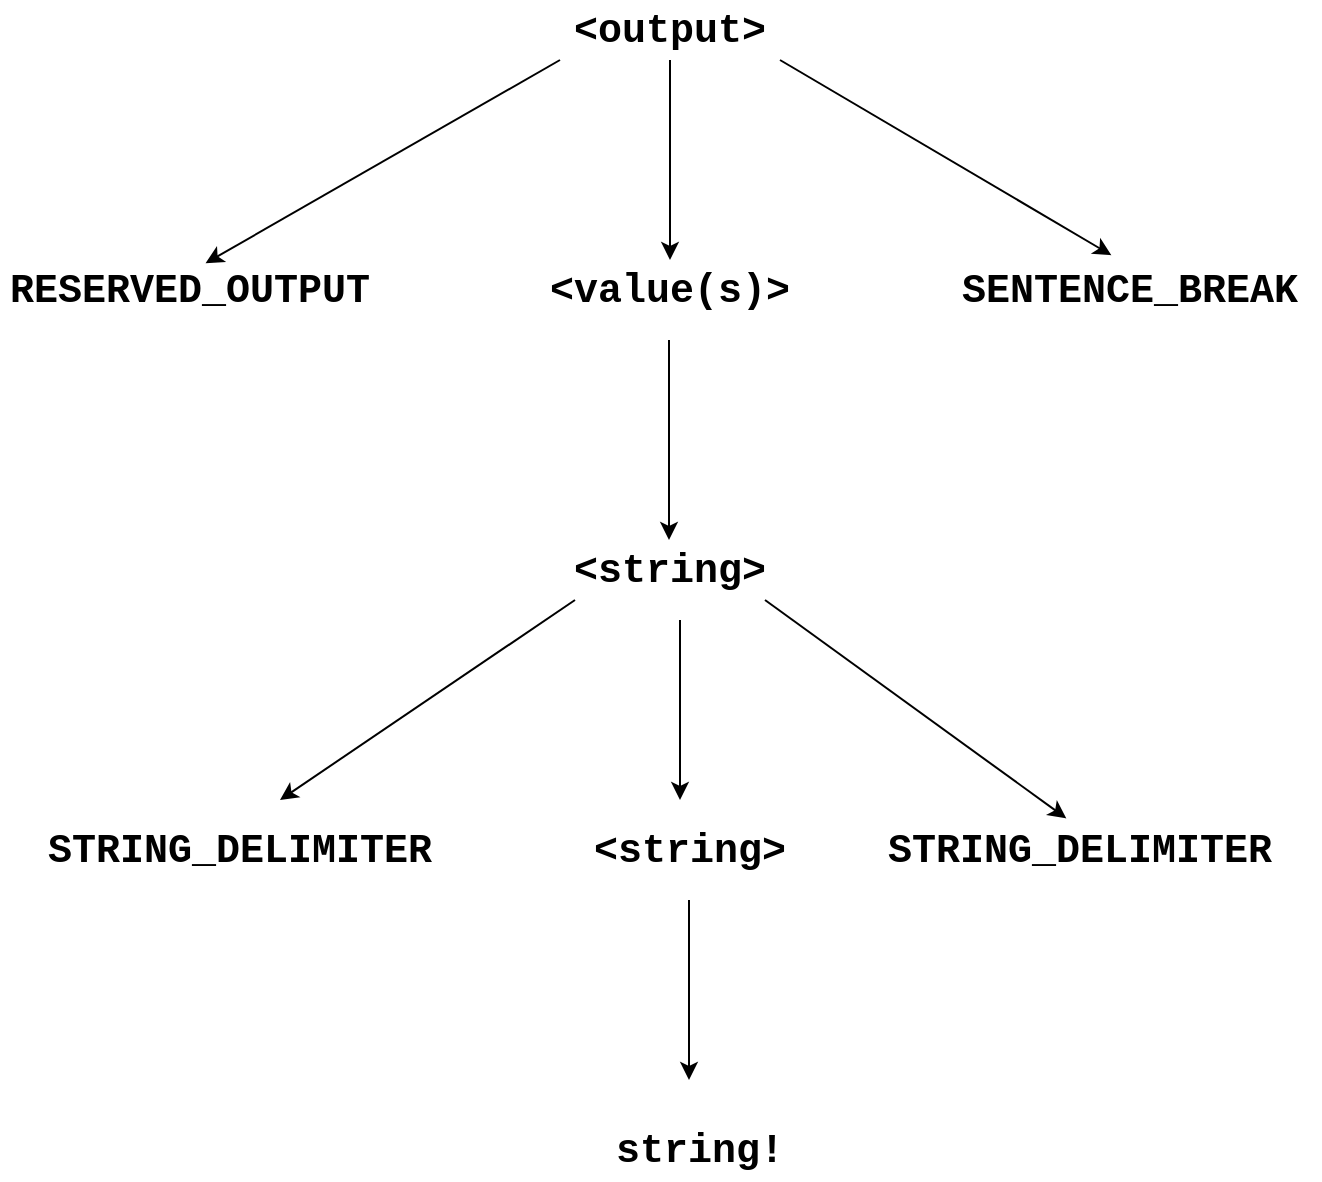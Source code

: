 <mxfile version="22.1.21" type="github">
  <diagram name="Page-1" id="zEe5vVmrFQjFaeydlrP6">
    <mxGraphModel dx="1009" dy="573" grid="1" gridSize="10" guides="1" tooltips="1" connect="1" arrows="1" fold="1" page="1" pageScale="1" pageWidth="1169" pageHeight="827" math="0" shadow="0">
      <root>
        <mxCell id="0" />
        <mxCell id="1" parent="0" />
        <mxCell id="bblLGKFJbzKpyegndPnh-1" value="&lt;font style=&quot;font-size: 20px;&quot; face=&quot;Courier New&quot;&gt;&lt;b&gt;&amp;lt;output&amp;gt;&lt;/b&gt;&lt;/font&gt;" style="text;html=1;strokeColor=none;fillColor=none;align=center;verticalAlign=middle;whiteSpace=wrap;rounded=0;" vertex="1" parent="1">
          <mxGeometry x="500" y="100" width="110" height="30" as="geometry" />
        </mxCell>
        <mxCell id="bblLGKFJbzKpyegndPnh-2" value="&lt;font style=&quot;font-size: 20px;&quot; face=&quot;Courier New&quot;&gt;&lt;b&gt;RESERVED_OUTPUT&lt;/b&gt;&lt;/font&gt;" style="text;html=1;strokeColor=none;fillColor=none;align=center;verticalAlign=middle;whiteSpace=wrap;rounded=0;" vertex="1" parent="1">
          <mxGeometry x="220" y="230" width="190" height="30" as="geometry" />
        </mxCell>
        <mxCell id="bblLGKFJbzKpyegndPnh-3" value="&lt;font style=&quot;font-size: 20px;&quot; face=&quot;Courier New&quot;&gt;&lt;b&gt;&amp;lt;value(s)&amp;gt;&lt;/b&gt;&lt;/font&gt;" style="text;html=1;strokeColor=none;fillColor=none;align=center;verticalAlign=middle;whiteSpace=wrap;rounded=0;" vertex="1" parent="1">
          <mxGeometry x="460" y="230" width="190" height="30" as="geometry" />
        </mxCell>
        <mxCell id="bblLGKFJbzKpyegndPnh-4" value="&lt;font style=&quot;font-size: 20px;&quot; face=&quot;Courier New&quot;&gt;&lt;b&gt;SENTENCE_BREAK&lt;/b&gt;&lt;/font&gt;" style="text;html=1;strokeColor=none;fillColor=none;align=center;verticalAlign=middle;whiteSpace=wrap;rounded=0;" vertex="1" parent="1">
          <mxGeometry x="690" y="230" width="190" height="30" as="geometry" />
        </mxCell>
        <mxCell id="bblLGKFJbzKpyegndPnh-5" value="" style="endArrow=classic;html=1;rounded=0;exitX=0;exitY=1;exitDx=0;exitDy=0;entryX=0.541;entryY=0.053;entryDx=0;entryDy=0;entryPerimeter=0;" edge="1" parent="1" source="bblLGKFJbzKpyegndPnh-1" target="bblLGKFJbzKpyegndPnh-2">
          <mxGeometry width="50" height="50" relative="1" as="geometry">
            <mxPoint x="630" y="320" as="sourcePoint" />
            <mxPoint x="680" y="270" as="targetPoint" />
          </mxGeometry>
        </mxCell>
        <mxCell id="bblLGKFJbzKpyegndPnh-6" value="" style="endArrow=classic;html=1;rounded=0;exitX=0.5;exitY=1;exitDx=0;exitDy=0;" edge="1" parent="1" source="bblLGKFJbzKpyegndPnh-1" target="bblLGKFJbzKpyegndPnh-3">
          <mxGeometry width="50" height="50" relative="1" as="geometry">
            <mxPoint x="510" y="140" as="sourcePoint" />
            <mxPoint x="333" y="242" as="targetPoint" />
          </mxGeometry>
        </mxCell>
        <mxCell id="bblLGKFJbzKpyegndPnh-7" value="" style="endArrow=classic;html=1;rounded=0;exitX=1;exitY=1;exitDx=0;exitDy=0;entryX=0.451;entryY=-0.08;entryDx=0;entryDy=0;entryPerimeter=0;" edge="1" parent="1" source="bblLGKFJbzKpyegndPnh-1" target="bblLGKFJbzKpyegndPnh-4">
          <mxGeometry width="50" height="50" relative="1" as="geometry">
            <mxPoint x="565" y="140" as="sourcePoint" />
            <mxPoint x="565" y="240" as="targetPoint" />
          </mxGeometry>
        </mxCell>
        <mxCell id="bblLGKFJbzKpyegndPnh-8" value="&lt;font style=&quot;font-size: 20px;&quot; face=&quot;Courier New&quot;&gt;&lt;b&gt;&amp;lt;string&amp;gt;&lt;/b&gt;&lt;/font&gt;" style="text;html=1;strokeColor=none;fillColor=none;align=center;verticalAlign=middle;whiteSpace=wrap;rounded=0;" vertex="1" parent="1">
          <mxGeometry x="460" y="370" width="190" height="30" as="geometry" />
        </mxCell>
        <mxCell id="bblLGKFJbzKpyegndPnh-9" value="" style="endArrow=classic;html=1;rounded=0;exitX=0.5;exitY=1;exitDx=0;exitDy=0;" edge="1" parent="1">
          <mxGeometry width="50" height="50" relative="1" as="geometry">
            <mxPoint x="554.5" y="270" as="sourcePoint" />
            <mxPoint x="554.5" y="370" as="targetPoint" />
          </mxGeometry>
        </mxCell>
        <mxCell id="bblLGKFJbzKpyegndPnh-10" value="" style="endArrow=classic;html=1;rounded=0;" edge="1" parent="1">
          <mxGeometry width="50" height="50" relative="1" as="geometry">
            <mxPoint x="560" y="410" as="sourcePoint" />
            <mxPoint x="560" y="500" as="targetPoint" />
          </mxGeometry>
        </mxCell>
        <mxCell id="bblLGKFJbzKpyegndPnh-11" value="&lt;font style=&quot;font-size: 20px;&quot; face=&quot;Courier New&quot;&gt;&lt;b&gt;string!&lt;/b&gt;&lt;/font&gt;" style="text;html=1;strokeColor=none;fillColor=none;align=center;verticalAlign=middle;whiteSpace=wrap;rounded=0;" vertex="1" parent="1">
          <mxGeometry x="480" y="660" width="180" height="30" as="geometry" />
        </mxCell>
        <mxCell id="bblLGKFJbzKpyegndPnh-12" value="" style="endArrow=classic;html=1;rounded=0;exitX=0.25;exitY=1;exitDx=0;exitDy=0;" edge="1" parent="1" source="bblLGKFJbzKpyegndPnh-8">
          <mxGeometry width="50" height="50" relative="1" as="geometry">
            <mxPoint x="460" y="400" as="sourcePoint" />
            <mxPoint x="360" y="500" as="targetPoint" />
          </mxGeometry>
        </mxCell>
        <mxCell id="bblLGKFJbzKpyegndPnh-13" value="" style="endArrow=classic;html=1;rounded=0;exitX=0.75;exitY=1;exitDx=0;exitDy=0;entryX=0.469;entryY=-0.027;entryDx=0;entryDy=0;entryPerimeter=0;" edge="1" parent="1" source="bblLGKFJbzKpyegndPnh-8" target="bblLGKFJbzKpyegndPnh-17">
          <mxGeometry width="50" height="50" relative="1" as="geometry">
            <mxPoint x="518" y="410" as="sourcePoint" />
            <mxPoint x="680" y="470" as="targetPoint" />
          </mxGeometry>
        </mxCell>
        <mxCell id="bblLGKFJbzKpyegndPnh-15" value="&lt;font style=&quot;font-size: 20px;&quot; face=&quot;Courier New&quot;&gt;&lt;b&gt;STRING_DELIMITER&lt;/b&gt;&lt;/font&gt;" style="text;html=1;strokeColor=none;fillColor=none;align=center;verticalAlign=middle;whiteSpace=wrap;rounded=0;" vertex="1" parent="1">
          <mxGeometry x="230" y="510" width="220" height="30" as="geometry" />
        </mxCell>
        <mxCell id="bblLGKFJbzKpyegndPnh-16" value="&lt;font style=&quot;font-size: 20px;&quot; face=&quot;Courier New&quot;&gt;&lt;b&gt;&amp;lt;string&amp;gt;&lt;/b&gt;&lt;/font&gt;" style="text;html=1;strokeColor=none;fillColor=none;align=center;verticalAlign=middle;whiteSpace=wrap;rounded=0;" vertex="1" parent="1">
          <mxGeometry x="470" y="510" width="190" height="30" as="geometry" />
        </mxCell>
        <mxCell id="bblLGKFJbzKpyegndPnh-17" value="&lt;font style=&quot;font-size: 20px;&quot; face=&quot;Courier New&quot;&gt;&lt;b&gt;STRING_DELIMITER&lt;/b&gt;&lt;/font&gt;" style="text;html=1;strokeColor=none;fillColor=none;align=center;verticalAlign=middle;whiteSpace=wrap;rounded=0;" vertex="1" parent="1">
          <mxGeometry x="650" y="510" width="220" height="30" as="geometry" />
        </mxCell>
        <mxCell id="bblLGKFJbzKpyegndPnh-18" value="" style="endArrow=classic;html=1;rounded=0;" edge="1" parent="1">
          <mxGeometry width="50" height="50" relative="1" as="geometry">
            <mxPoint x="564.5" y="550" as="sourcePoint" />
            <mxPoint x="564.5" y="640" as="targetPoint" />
          </mxGeometry>
        </mxCell>
      </root>
    </mxGraphModel>
  </diagram>
</mxfile>
